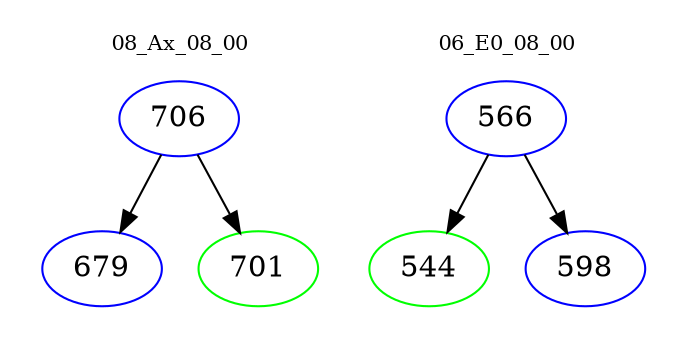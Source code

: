 digraph{
subgraph cluster_0 {
color = white
label = "08_Ax_08_00";
fontsize=10;
T0_706 [label="706", color="blue"]
T0_706 -> T0_679 [color="black"]
T0_679 [label="679", color="blue"]
T0_706 -> T0_701 [color="black"]
T0_701 [label="701", color="green"]
}
subgraph cluster_1 {
color = white
label = "06_E0_08_00";
fontsize=10;
T1_566 [label="566", color="blue"]
T1_566 -> T1_544 [color="black"]
T1_544 [label="544", color="green"]
T1_566 -> T1_598 [color="black"]
T1_598 [label="598", color="blue"]
}
}
